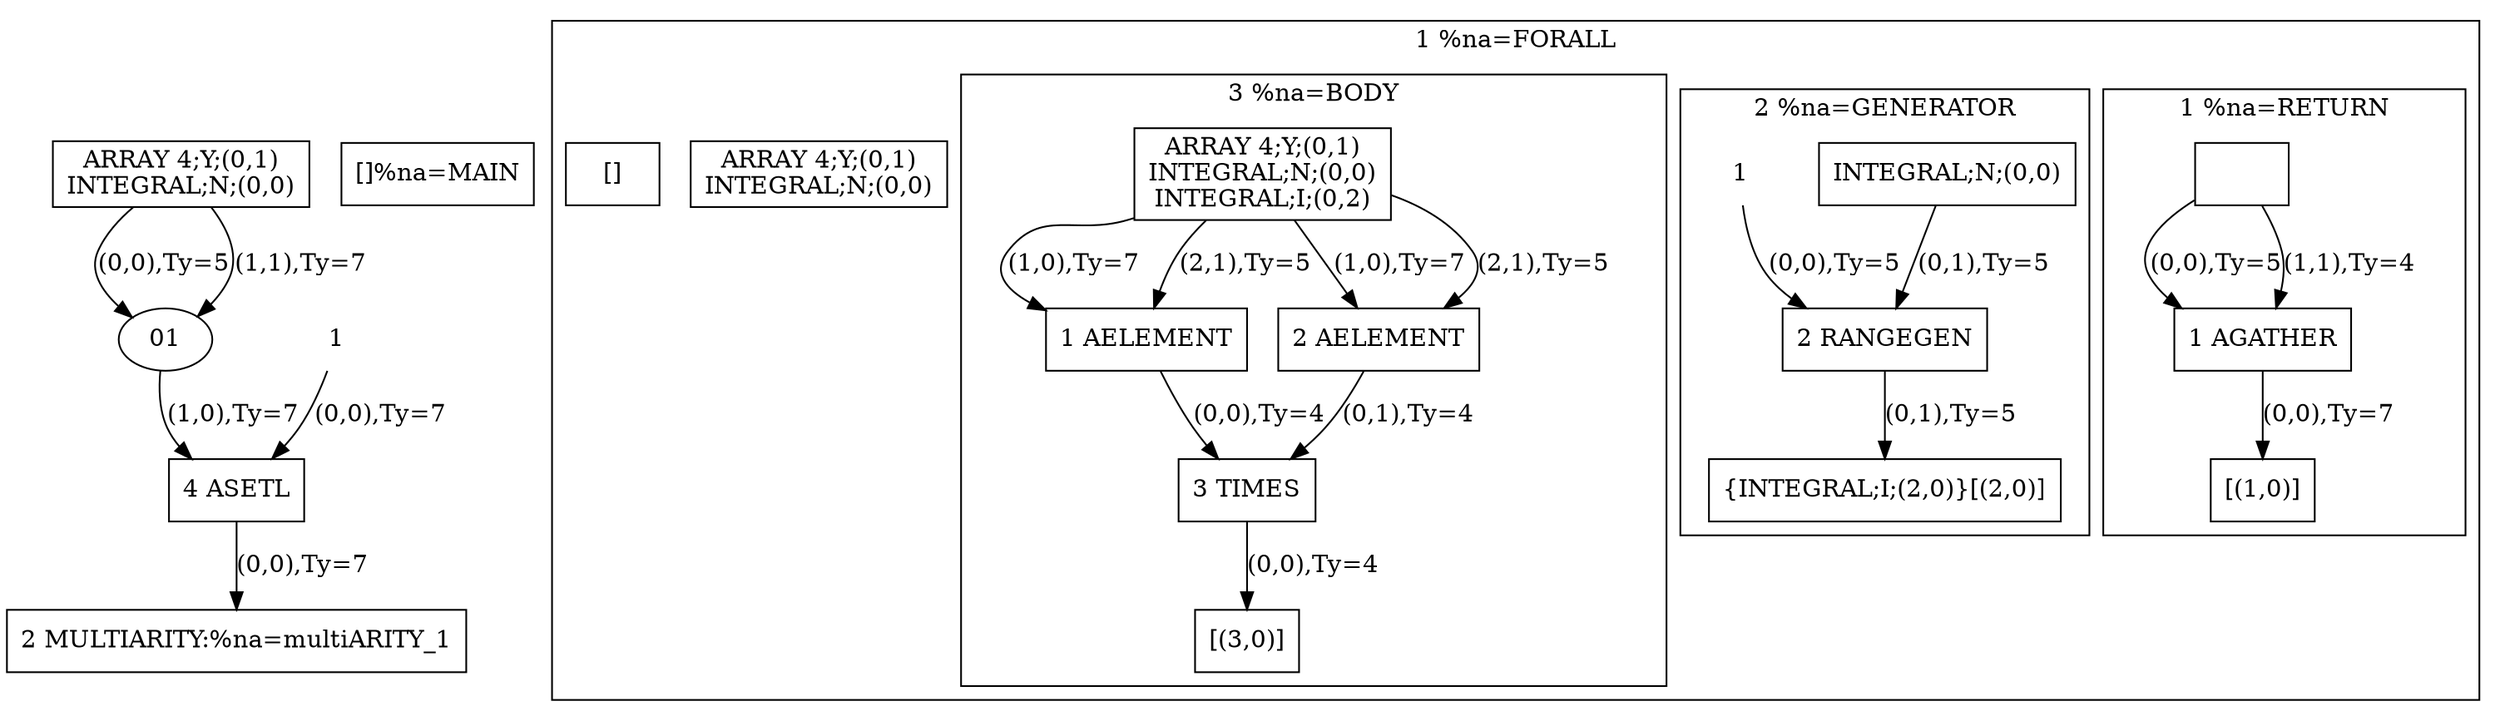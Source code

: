 digraph R {
newrank=true;
IN00 [shape=rect;label="ARRAY 4;Y;(0,1)\nINTEGRAL;N;(0,0)"];
OUT00 [shape=rect;label="[]%na=MAIN"];
subgraph cluster_01 {
label="1 %na=FORALL";
IN01 [shape=rect;label="ARRAY 4;Y;(0,1)\nINTEGRAL;N;(0,0)"];
OUT01 [shape=rect;label="[]"];
subgraph cluster_11 {
label="1 %na=RETURN";
IN011 [shape=rect;label=""];
OUT011 [shape=rect;label="[(1,0)]"];
111 [shape=rect;label="1 AGATHER"]
IN011 ->  111 [label="(0,0),Ty=5"]
IN011 ->  111 [label="(1,1),Ty=4"]
111 ->  OUT011 [label="(0,0),Ty=7"]
};
subgraph cluster_12 {
label="2 %na=GENERATOR";
IN012 [shape=rect;label="INTEGRAL;N;(0,0)"];
OUT012 [shape=rect;label="{INTEGRAL;I;(2,0)}[(2,0)]"];
121 [shape=plaintext;label="1"];
122 [shape=rect;label="2 RANGEGEN"]
IN012 ->  122 [label="(0,1),Ty=5"]
121 ->  122 [label="(0,0),Ty=5"]
122 ->  OUT012 [label="(0,1),Ty=5"]
};
subgraph cluster_13 {
label="3 %na=BODY";
IN013 [shape=rect;label="ARRAY 4;Y;(0,1)\nINTEGRAL;N;(0,0)\nINTEGRAL;I;(0,2)"];
OUT013 [shape=rect;label="[(3,0)]"];
131 [shape=rect;label="1 AELEMENT"];
132 [shape=rect;label="2 AELEMENT"];
133 [shape=rect;label="3 TIMES"]
IN013 ->  131 [label="(1,0),Ty=7"]
IN013 ->  131 [label="(2,1),Ty=5"]
IN013 ->  132 [label="(1,0),Ty=7"]
IN013 ->  132 [label="(2,1),Ty=5"]
131 ->  133 [label="(0,0),Ty=4"]
132 ->  133 [label="(0,1),Ty=4"]
133 ->  OUT013 [label="(0,0),Ty=4"]
}
};
02 [shape=rect;label="2 MULTIARITY:%na=multiARITY_1"];
03 [shape=plaintext;label="1"];
04 [shape=rect;label="4 ASETL"]
IN00 ->  01 [label="(0,0),Ty=5"]
IN00 ->  01 [label="(1,1),Ty=7"]
01 ->  04 [label="(1,0),Ty=7"]
03 ->  04 [label="(0,0),Ty=7"]
04 ->  02 [label="(0,0),Ty=7"]}